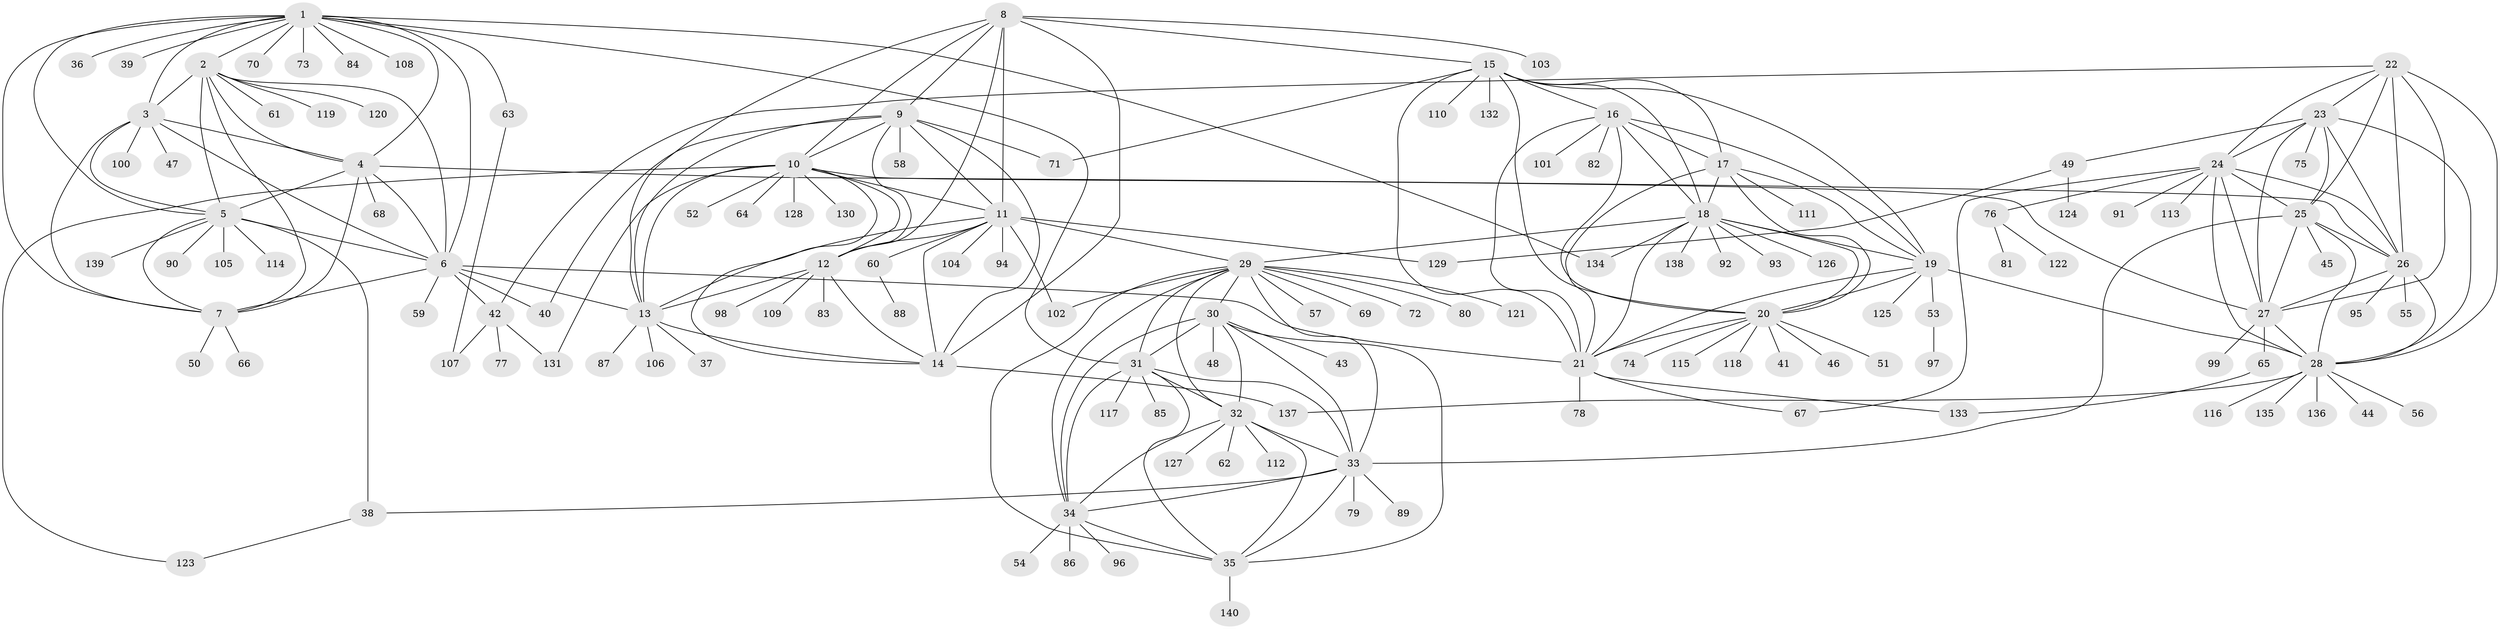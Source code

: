 // Generated by graph-tools (version 1.1) at 2025/11/02/27/25 16:11:29]
// undirected, 140 vertices, 233 edges
graph export_dot {
graph [start="1"]
  node [color=gray90,style=filled];
  1;
  2;
  3;
  4;
  5;
  6;
  7;
  8;
  9;
  10;
  11;
  12;
  13;
  14;
  15;
  16;
  17;
  18;
  19;
  20;
  21;
  22;
  23;
  24;
  25;
  26;
  27;
  28;
  29;
  30;
  31;
  32;
  33;
  34;
  35;
  36;
  37;
  38;
  39;
  40;
  41;
  42;
  43;
  44;
  45;
  46;
  47;
  48;
  49;
  50;
  51;
  52;
  53;
  54;
  55;
  56;
  57;
  58;
  59;
  60;
  61;
  62;
  63;
  64;
  65;
  66;
  67;
  68;
  69;
  70;
  71;
  72;
  73;
  74;
  75;
  76;
  77;
  78;
  79;
  80;
  81;
  82;
  83;
  84;
  85;
  86;
  87;
  88;
  89;
  90;
  91;
  92;
  93;
  94;
  95;
  96;
  97;
  98;
  99;
  100;
  101;
  102;
  103;
  104;
  105;
  106;
  107;
  108;
  109;
  110;
  111;
  112;
  113;
  114;
  115;
  116;
  117;
  118;
  119;
  120;
  121;
  122;
  123;
  124;
  125;
  126;
  127;
  128;
  129;
  130;
  131;
  132;
  133;
  134;
  135;
  136;
  137;
  138;
  139;
  140;
  1 -- 2;
  1 -- 3;
  1 -- 4;
  1 -- 5;
  1 -- 6;
  1 -- 7;
  1 -- 31;
  1 -- 36;
  1 -- 39;
  1 -- 63;
  1 -- 70;
  1 -- 73;
  1 -- 84;
  1 -- 108;
  1 -- 134;
  2 -- 3;
  2 -- 4;
  2 -- 5;
  2 -- 6;
  2 -- 7;
  2 -- 61;
  2 -- 119;
  2 -- 120;
  3 -- 4;
  3 -- 5;
  3 -- 6;
  3 -- 7;
  3 -- 47;
  3 -- 100;
  4 -- 5;
  4 -- 6;
  4 -- 7;
  4 -- 26;
  4 -- 68;
  5 -- 6;
  5 -- 7;
  5 -- 38;
  5 -- 90;
  5 -- 105;
  5 -- 114;
  5 -- 139;
  6 -- 7;
  6 -- 13;
  6 -- 21;
  6 -- 40;
  6 -- 42;
  6 -- 59;
  7 -- 50;
  7 -- 66;
  8 -- 9;
  8 -- 10;
  8 -- 11;
  8 -- 12;
  8 -- 13;
  8 -- 14;
  8 -- 15;
  8 -- 103;
  9 -- 10;
  9 -- 11;
  9 -- 12;
  9 -- 13;
  9 -- 14;
  9 -- 40;
  9 -- 58;
  9 -- 71;
  10 -- 11;
  10 -- 12;
  10 -- 13;
  10 -- 14;
  10 -- 27;
  10 -- 52;
  10 -- 64;
  10 -- 123;
  10 -- 128;
  10 -- 130;
  10 -- 131;
  11 -- 12;
  11 -- 13;
  11 -- 14;
  11 -- 29;
  11 -- 60;
  11 -- 94;
  11 -- 102;
  11 -- 104;
  11 -- 129;
  12 -- 13;
  12 -- 14;
  12 -- 83;
  12 -- 98;
  12 -- 109;
  13 -- 14;
  13 -- 37;
  13 -- 87;
  13 -- 106;
  14 -- 137;
  15 -- 16;
  15 -- 17;
  15 -- 18;
  15 -- 19;
  15 -- 20;
  15 -- 21;
  15 -- 71;
  15 -- 110;
  15 -- 132;
  16 -- 17;
  16 -- 18;
  16 -- 19;
  16 -- 20;
  16 -- 21;
  16 -- 82;
  16 -- 101;
  17 -- 18;
  17 -- 19;
  17 -- 20;
  17 -- 21;
  17 -- 111;
  18 -- 19;
  18 -- 20;
  18 -- 21;
  18 -- 29;
  18 -- 92;
  18 -- 93;
  18 -- 126;
  18 -- 134;
  18 -- 138;
  19 -- 20;
  19 -- 21;
  19 -- 28;
  19 -- 53;
  19 -- 125;
  20 -- 21;
  20 -- 41;
  20 -- 46;
  20 -- 51;
  20 -- 74;
  20 -- 115;
  20 -- 118;
  21 -- 67;
  21 -- 78;
  21 -- 133;
  22 -- 23;
  22 -- 24;
  22 -- 25;
  22 -- 26;
  22 -- 27;
  22 -- 28;
  22 -- 42;
  23 -- 24;
  23 -- 25;
  23 -- 26;
  23 -- 27;
  23 -- 28;
  23 -- 49;
  23 -- 75;
  24 -- 25;
  24 -- 26;
  24 -- 27;
  24 -- 28;
  24 -- 67;
  24 -- 76;
  24 -- 91;
  24 -- 113;
  25 -- 26;
  25 -- 27;
  25 -- 28;
  25 -- 33;
  25 -- 45;
  26 -- 27;
  26 -- 28;
  26 -- 55;
  26 -- 95;
  27 -- 28;
  27 -- 65;
  27 -- 99;
  28 -- 44;
  28 -- 56;
  28 -- 116;
  28 -- 135;
  28 -- 136;
  28 -- 137;
  29 -- 30;
  29 -- 31;
  29 -- 32;
  29 -- 33;
  29 -- 34;
  29 -- 35;
  29 -- 57;
  29 -- 69;
  29 -- 72;
  29 -- 80;
  29 -- 102;
  29 -- 121;
  30 -- 31;
  30 -- 32;
  30 -- 33;
  30 -- 34;
  30 -- 35;
  30 -- 43;
  30 -- 48;
  31 -- 32;
  31 -- 33;
  31 -- 34;
  31 -- 35;
  31 -- 85;
  31 -- 117;
  32 -- 33;
  32 -- 34;
  32 -- 35;
  32 -- 62;
  32 -- 112;
  32 -- 127;
  33 -- 34;
  33 -- 35;
  33 -- 38;
  33 -- 79;
  33 -- 89;
  34 -- 35;
  34 -- 54;
  34 -- 86;
  34 -- 96;
  35 -- 140;
  38 -- 123;
  42 -- 77;
  42 -- 107;
  42 -- 131;
  49 -- 124;
  49 -- 129;
  53 -- 97;
  60 -- 88;
  63 -- 107;
  65 -- 133;
  76 -- 81;
  76 -- 122;
}
